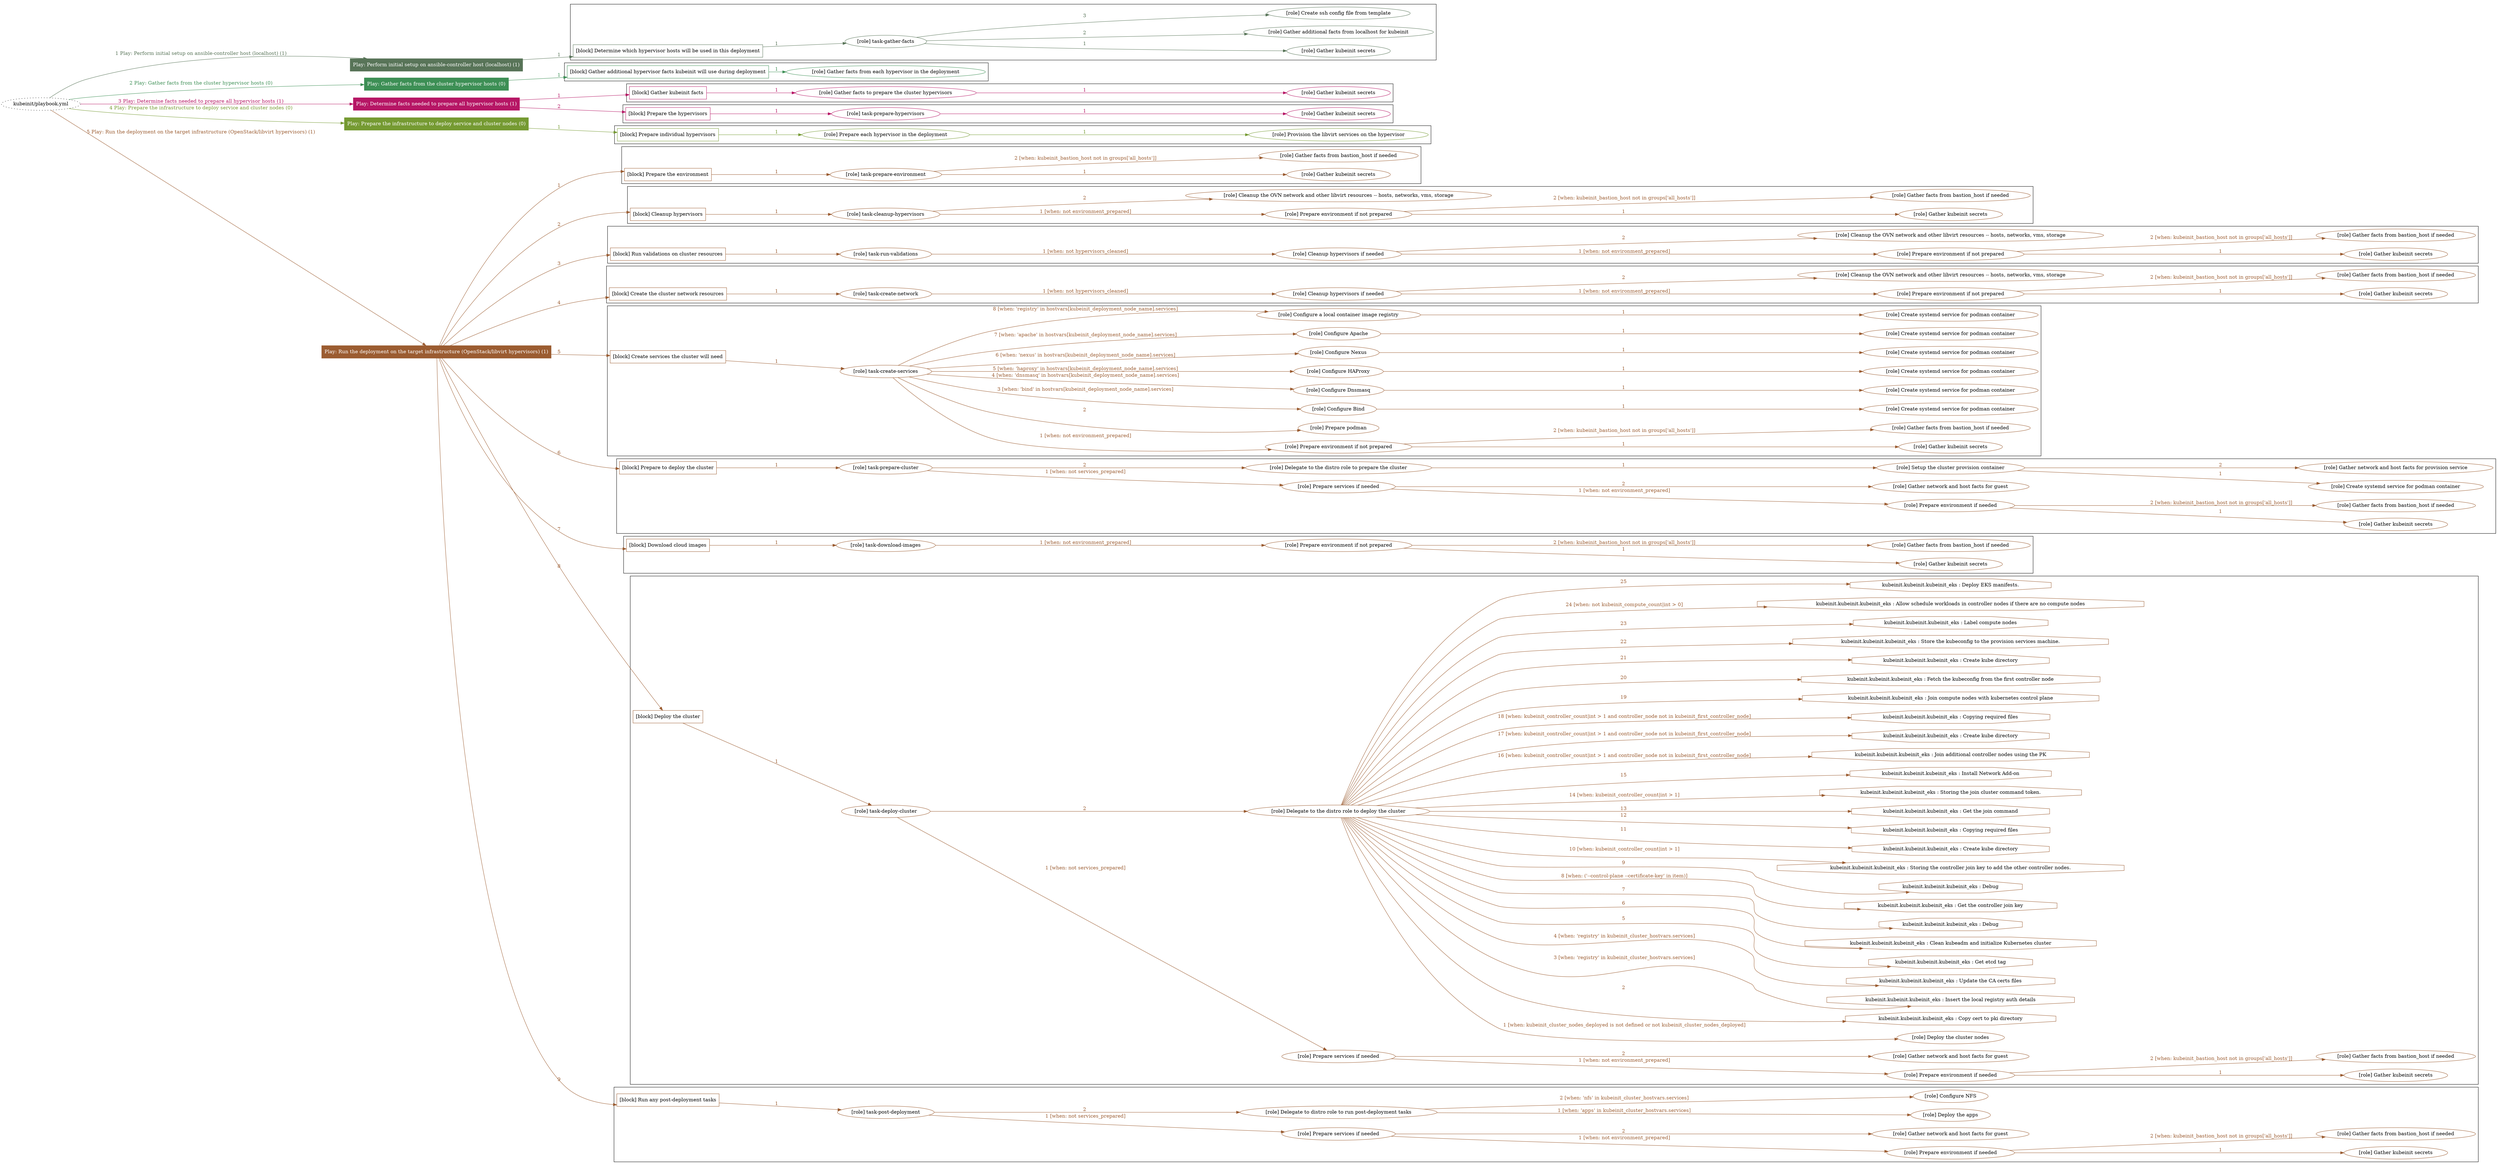 digraph {
	graph [concentrate=true ordering=in rankdir=LR ratio=fill]
	edge [esep=5 sep=10]
	"kubeinit/playbook.yml" [URL="/home/runner/work/kubeinit/kubeinit/kubeinit/playbook.yml" id=playbook_767f6e26 style=dotted]
	"kubeinit/playbook.yml" -> play_6c6e7e04 [label="1 Play: Perform initial setup on ansible-controller host (localhost) (1)" color="#587458" fontcolor="#587458" id=edge_play_6c6e7e04 labeltooltip="1 Play: Perform initial setup on ansible-controller host (localhost) (1)" tooltip="1 Play: Perform initial setup on ansible-controller host (localhost) (1)"]
	subgraph "Play: Perform initial setup on ansible-controller host (localhost) (1)" {
		play_6c6e7e04 [label="Play: Perform initial setup on ansible-controller host (localhost) (1)" URL="/home/runner/work/kubeinit/kubeinit/kubeinit/playbook.yml" color="#587458" fontcolor="#ffffff" id=play_6c6e7e04 shape=box style=filled tooltip=localhost]
		play_6c6e7e04 -> block_8efb9896 [label=1 color="#587458" fontcolor="#587458" id=edge_block_8efb9896 labeltooltip=1 tooltip=1]
		subgraph cluster_block_8efb9896 {
			block_8efb9896 [label="[block] Determine which hypervisor hosts will be used in this deployment" URL="/home/runner/work/kubeinit/kubeinit/kubeinit/playbook.yml" color="#587458" id=block_8efb9896 labeltooltip="Determine which hypervisor hosts will be used in this deployment" shape=box tooltip="Determine which hypervisor hosts will be used in this deployment"]
			block_8efb9896 -> role_527536f0 [label="1 " color="#587458" fontcolor="#587458" id=edge_role_527536f0 labeltooltip="1 " tooltip="1 "]
			subgraph "task-gather-facts" {
				role_527536f0 [label="[role] task-gather-facts" URL="/home/runner/work/kubeinit/kubeinit/kubeinit/playbook.yml" color="#587458" id=role_527536f0 tooltip="task-gather-facts"]
				role_527536f0 -> role_aa91783e [label="1 " color="#587458" fontcolor="#587458" id=edge_role_aa91783e labeltooltip="1 " tooltip="1 "]
				subgraph "Gather kubeinit secrets" {
					role_aa91783e [label="[role] Gather kubeinit secrets" URL="/home/runner/.ansible/collections/ansible_collections/kubeinit/kubeinit/roles/kubeinit_prepare/tasks/build_hypervisors_group.yml" color="#587458" id=role_aa91783e tooltip="Gather kubeinit secrets"]
				}
				role_527536f0 -> role_3b4f1bc8 [label="2 " color="#587458" fontcolor="#587458" id=edge_role_3b4f1bc8 labeltooltip="2 " tooltip="2 "]
				subgraph "Gather additional facts from localhost for kubeinit" {
					role_3b4f1bc8 [label="[role] Gather additional facts from localhost for kubeinit" URL="/home/runner/.ansible/collections/ansible_collections/kubeinit/kubeinit/roles/kubeinit_prepare/tasks/build_hypervisors_group.yml" color="#587458" id=role_3b4f1bc8 tooltip="Gather additional facts from localhost for kubeinit"]
				}
				role_527536f0 -> role_b989fca4 [label="3 " color="#587458" fontcolor="#587458" id=edge_role_b989fca4 labeltooltip="3 " tooltip="3 "]
				subgraph "Create ssh config file from template" {
					role_b989fca4 [label="[role] Create ssh config file from template" URL="/home/runner/.ansible/collections/ansible_collections/kubeinit/kubeinit/roles/kubeinit_prepare/tasks/build_hypervisors_group.yml" color="#587458" id=role_b989fca4 tooltip="Create ssh config file from template"]
				}
			}
		}
	}
	"kubeinit/playbook.yml" -> play_8017170c [label="2 Play: Gather facts from the cluster hypervisor hosts (0)" color="#3d8f55" fontcolor="#3d8f55" id=edge_play_8017170c labeltooltip="2 Play: Gather facts from the cluster hypervisor hosts (0)" tooltip="2 Play: Gather facts from the cluster hypervisor hosts (0)"]
	subgraph "Play: Gather facts from the cluster hypervisor hosts (0)" {
		play_8017170c [label="Play: Gather facts from the cluster hypervisor hosts (0)" URL="/home/runner/work/kubeinit/kubeinit/kubeinit/playbook.yml" color="#3d8f55" fontcolor="#ffffff" id=play_8017170c shape=box style=filled tooltip="Play: Gather facts from the cluster hypervisor hosts (0)"]
		play_8017170c -> block_76e1ee8b [label=1 color="#3d8f55" fontcolor="#3d8f55" id=edge_block_76e1ee8b labeltooltip=1 tooltip=1]
		subgraph cluster_block_76e1ee8b {
			block_76e1ee8b [label="[block] Gather additional hypervisor facts kubeinit will use during deployment" URL="/home/runner/work/kubeinit/kubeinit/kubeinit/playbook.yml" color="#3d8f55" id=block_76e1ee8b labeltooltip="Gather additional hypervisor facts kubeinit will use during deployment" shape=box tooltip="Gather additional hypervisor facts kubeinit will use during deployment"]
			block_76e1ee8b -> role_d255447c [label="1 " color="#3d8f55" fontcolor="#3d8f55" id=edge_role_d255447c labeltooltip="1 " tooltip="1 "]
			subgraph "Gather facts from each hypervisor in the deployment" {
				role_d255447c [label="[role] Gather facts from each hypervisor in the deployment" URL="/home/runner/work/kubeinit/kubeinit/kubeinit/playbook.yml" color="#3d8f55" id=role_d255447c tooltip="Gather facts from each hypervisor in the deployment"]
			}
		}
	}
	"kubeinit/playbook.yml" -> play_59880bc8 [label="3 Play: Determine facts needed to prepare all hypervisor hosts (1)" color="#b61665" fontcolor="#b61665" id=edge_play_59880bc8 labeltooltip="3 Play: Determine facts needed to prepare all hypervisor hosts (1)" tooltip="3 Play: Determine facts needed to prepare all hypervisor hosts (1)"]
	subgraph "Play: Determine facts needed to prepare all hypervisor hosts (1)" {
		play_59880bc8 [label="Play: Determine facts needed to prepare all hypervisor hosts (1)" URL="/home/runner/work/kubeinit/kubeinit/kubeinit/playbook.yml" color="#b61665" fontcolor="#ffffff" id=play_59880bc8 shape=box style=filled tooltip=localhost]
		play_59880bc8 -> block_66644b4d [label=1 color="#b61665" fontcolor="#b61665" id=edge_block_66644b4d labeltooltip=1 tooltip=1]
		subgraph cluster_block_66644b4d {
			block_66644b4d [label="[block] Gather kubeinit facts" URL="/home/runner/work/kubeinit/kubeinit/kubeinit/playbook.yml" color="#b61665" id=block_66644b4d labeltooltip="Gather kubeinit facts" shape=box tooltip="Gather kubeinit facts"]
			block_66644b4d -> role_81f4b672 [label="1 " color="#b61665" fontcolor="#b61665" id=edge_role_81f4b672 labeltooltip="1 " tooltip="1 "]
			subgraph "Gather facts to prepare the cluster hypervisors" {
				role_81f4b672 [label="[role] Gather facts to prepare the cluster hypervisors" URL="/home/runner/work/kubeinit/kubeinit/kubeinit/playbook.yml" color="#b61665" id=role_81f4b672 tooltip="Gather facts to prepare the cluster hypervisors"]
				role_81f4b672 -> role_86e568a9 [label="1 " color="#b61665" fontcolor="#b61665" id=edge_role_86e568a9 labeltooltip="1 " tooltip="1 "]
				subgraph "Gather kubeinit secrets" {
					role_86e568a9 [label="[role] Gather kubeinit secrets" URL="/home/runner/.ansible/collections/ansible_collections/kubeinit/kubeinit/roles/kubeinit_prepare/tasks/gather_kubeinit_facts.yml" color="#b61665" id=role_86e568a9 tooltip="Gather kubeinit secrets"]
				}
			}
		}
		play_59880bc8 -> block_97b49e07 [label=2 color="#b61665" fontcolor="#b61665" id=edge_block_97b49e07 labeltooltip=2 tooltip=2]
		subgraph cluster_block_97b49e07 {
			block_97b49e07 [label="[block] Prepare the hypervisors" URL="/home/runner/work/kubeinit/kubeinit/kubeinit/playbook.yml" color="#b61665" id=block_97b49e07 labeltooltip="Prepare the hypervisors" shape=box tooltip="Prepare the hypervisors"]
			block_97b49e07 -> role_c8c78fc4 [label="1 " color="#b61665" fontcolor="#b61665" id=edge_role_c8c78fc4 labeltooltip="1 " tooltip="1 "]
			subgraph "task-prepare-hypervisors" {
				role_c8c78fc4 [label="[role] task-prepare-hypervisors" URL="/home/runner/work/kubeinit/kubeinit/kubeinit/playbook.yml" color="#b61665" id=role_c8c78fc4 tooltip="task-prepare-hypervisors"]
				role_c8c78fc4 -> role_a45ef73b [label="1 " color="#b61665" fontcolor="#b61665" id=edge_role_a45ef73b labeltooltip="1 " tooltip="1 "]
				subgraph "Gather kubeinit secrets" {
					role_a45ef73b [label="[role] Gather kubeinit secrets" URL="/home/runner/.ansible/collections/ansible_collections/kubeinit/kubeinit/roles/kubeinit_prepare/tasks/gather_kubeinit_facts.yml" color="#b61665" id=role_a45ef73b tooltip="Gather kubeinit secrets"]
				}
			}
		}
	}
	"kubeinit/playbook.yml" -> play_5a13d444 [label="4 Play: Prepare the infrastructure to deploy service and cluster nodes (0)" color="#759a32" fontcolor="#759a32" id=edge_play_5a13d444 labeltooltip="4 Play: Prepare the infrastructure to deploy service and cluster nodes (0)" tooltip="4 Play: Prepare the infrastructure to deploy service and cluster nodes (0)"]
	subgraph "Play: Prepare the infrastructure to deploy service and cluster nodes (0)" {
		play_5a13d444 [label="Play: Prepare the infrastructure to deploy service and cluster nodes (0)" URL="/home/runner/work/kubeinit/kubeinit/kubeinit/playbook.yml" color="#759a32" fontcolor="#ffffff" id=play_5a13d444 shape=box style=filled tooltip="Play: Prepare the infrastructure to deploy service and cluster nodes (0)"]
		play_5a13d444 -> block_8f6b2bc4 [label=1 color="#759a32" fontcolor="#759a32" id=edge_block_8f6b2bc4 labeltooltip=1 tooltip=1]
		subgraph cluster_block_8f6b2bc4 {
			block_8f6b2bc4 [label="[block] Prepare individual hypervisors" URL="/home/runner/work/kubeinit/kubeinit/kubeinit/playbook.yml" color="#759a32" id=block_8f6b2bc4 labeltooltip="Prepare individual hypervisors" shape=box tooltip="Prepare individual hypervisors"]
			block_8f6b2bc4 -> role_8f017403 [label="1 " color="#759a32" fontcolor="#759a32" id=edge_role_8f017403 labeltooltip="1 " tooltip="1 "]
			subgraph "Prepare each hypervisor in the deployment" {
				role_8f017403 [label="[role] Prepare each hypervisor in the deployment" URL="/home/runner/work/kubeinit/kubeinit/kubeinit/playbook.yml" color="#759a32" id=role_8f017403 tooltip="Prepare each hypervisor in the deployment"]
				role_8f017403 -> role_cba709fe [label="1 " color="#759a32" fontcolor="#759a32" id=edge_role_cba709fe labeltooltip="1 " tooltip="1 "]
				subgraph "Provision the libvirt services on the hypervisor" {
					role_cba709fe [label="[role] Provision the libvirt services on the hypervisor" URL="/home/runner/.ansible/collections/ansible_collections/kubeinit/kubeinit/roles/kubeinit_prepare/tasks/prepare_hypervisor.yml" color="#759a32" id=role_cba709fe tooltip="Provision the libvirt services on the hypervisor"]
				}
			}
		}
	}
	"kubeinit/playbook.yml" -> play_5eed4b9c [label="5 Play: Run the deployment on the target infrastructure (OpenStack/libvirt hypervisors) (1)" color="#9b5c31" fontcolor="#9b5c31" id=edge_play_5eed4b9c labeltooltip="5 Play: Run the deployment on the target infrastructure (OpenStack/libvirt hypervisors) (1)" tooltip="5 Play: Run the deployment on the target infrastructure (OpenStack/libvirt hypervisors) (1)"]
	subgraph "Play: Run the deployment on the target infrastructure (OpenStack/libvirt hypervisors) (1)" {
		play_5eed4b9c [label="Play: Run the deployment on the target infrastructure (OpenStack/libvirt hypervisors) (1)" URL="/home/runner/work/kubeinit/kubeinit/kubeinit/playbook.yml" color="#9b5c31" fontcolor="#ffffff" id=play_5eed4b9c shape=box style=filled tooltip=localhost]
		play_5eed4b9c -> block_8bcf7aad [label=1 color="#9b5c31" fontcolor="#9b5c31" id=edge_block_8bcf7aad labeltooltip=1 tooltip=1]
		subgraph cluster_block_8bcf7aad {
			block_8bcf7aad [label="[block] Prepare the environment" URL="/home/runner/work/kubeinit/kubeinit/kubeinit/playbook.yml" color="#9b5c31" id=block_8bcf7aad labeltooltip="Prepare the environment" shape=box tooltip="Prepare the environment"]
			block_8bcf7aad -> role_ec8b3335 [label="1 " color="#9b5c31" fontcolor="#9b5c31" id=edge_role_ec8b3335 labeltooltip="1 " tooltip="1 "]
			subgraph "task-prepare-environment" {
				role_ec8b3335 [label="[role] task-prepare-environment" URL="/home/runner/work/kubeinit/kubeinit/kubeinit/playbook.yml" color="#9b5c31" id=role_ec8b3335 tooltip="task-prepare-environment"]
				role_ec8b3335 -> role_e7667ec1 [label="1 " color="#9b5c31" fontcolor="#9b5c31" id=edge_role_e7667ec1 labeltooltip="1 " tooltip="1 "]
				subgraph "Gather kubeinit secrets" {
					role_e7667ec1 [label="[role] Gather kubeinit secrets" URL="/home/runner/.ansible/collections/ansible_collections/kubeinit/kubeinit/roles/kubeinit_prepare/tasks/gather_kubeinit_facts.yml" color="#9b5c31" id=role_e7667ec1 tooltip="Gather kubeinit secrets"]
				}
				role_ec8b3335 -> role_04783ece [label="2 [when: kubeinit_bastion_host not in groups['all_hosts']]" color="#9b5c31" fontcolor="#9b5c31" id=edge_role_04783ece labeltooltip="2 [when: kubeinit_bastion_host not in groups['all_hosts']]" tooltip="2 [when: kubeinit_bastion_host not in groups['all_hosts']]"]
				subgraph "Gather facts from bastion_host if needed" {
					role_04783ece [label="[role] Gather facts from bastion_host if needed" URL="/home/runner/.ansible/collections/ansible_collections/kubeinit/kubeinit/roles/kubeinit_prepare/tasks/main.yml" color="#9b5c31" id=role_04783ece tooltip="Gather facts from bastion_host if needed"]
				}
			}
		}
		play_5eed4b9c -> block_56a25406 [label=2 color="#9b5c31" fontcolor="#9b5c31" id=edge_block_56a25406 labeltooltip=2 tooltip=2]
		subgraph cluster_block_56a25406 {
			block_56a25406 [label="[block] Cleanup hypervisors" URL="/home/runner/work/kubeinit/kubeinit/kubeinit/playbook.yml" color="#9b5c31" id=block_56a25406 labeltooltip="Cleanup hypervisors" shape=box tooltip="Cleanup hypervisors"]
			block_56a25406 -> role_ce9f2f52 [label="1 " color="#9b5c31" fontcolor="#9b5c31" id=edge_role_ce9f2f52 labeltooltip="1 " tooltip="1 "]
			subgraph "task-cleanup-hypervisors" {
				role_ce9f2f52 [label="[role] task-cleanup-hypervisors" URL="/home/runner/work/kubeinit/kubeinit/kubeinit/playbook.yml" color="#9b5c31" id=role_ce9f2f52 tooltip="task-cleanup-hypervisors"]
				role_ce9f2f52 -> role_25dbbb98 [label="1 [when: not environment_prepared]" color="#9b5c31" fontcolor="#9b5c31" id=edge_role_25dbbb98 labeltooltip="1 [when: not environment_prepared]" tooltip="1 [when: not environment_prepared]"]
				subgraph "Prepare environment if not prepared" {
					role_25dbbb98 [label="[role] Prepare environment if not prepared" URL="/home/runner/.ansible/collections/ansible_collections/kubeinit/kubeinit/roles/kubeinit_libvirt/tasks/cleanup_hypervisors.yml" color="#9b5c31" id=role_25dbbb98 tooltip="Prepare environment if not prepared"]
					role_25dbbb98 -> role_64d28a4e [label="1 " color="#9b5c31" fontcolor="#9b5c31" id=edge_role_64d28a4e labeltooltip="1 " tooltip="1 "]
					subgraph "Gather kubeinit secrets" {
						role_64d28a4e [label="[role] Gather kubeinit secrets" URL="/home/runner/.ansible/collections/ansible_collections/kubeinit/kubeinit/roles/kubeinit_prepare/tasks/gather_kubeinit_facts.yml" color="#9b5c31" id=role_64d28a4e tooltip="Gather kubeinit secrets"]
					}
					role_25dbbb98 -> role_2d9461fc [label="2 [when: kubeinit_bastion_host not in groups['all_hosts']]" color="#9b5c31" fontcolor="#9b5c31" id=edge_role_2d9461fc labeltooltip="2 [when: kubeinit_bastion_host not in groups['all_hosts']]" tooltip="2 [when: kubeinit_bastion_host not in groups['all_hosts']]"]
					subgraph "Gather facts from bastion_host if needed" {
						role_2d9461fc [label="[role] Gather facts from bastion_host if needed" URL="/home/runner/.ansible/collections/ansible_collections/kubeinit/kubeinit/roles/kubeinit_prepare/tasks/main.yml" color="#9b5c31" id=role_2d9461fc tooltip="Gather facts from bastion_host if needed"]
					}
				}
				role_ce9f2f52 -> role_f2f08213 [label="2 " color="#9b5c31" fontcolor="#9b5c31" id=edge_role_f2f08213 labeltooltip="2 " tooltip="2 "]
				subgraph "Cleanup the OVN network and other libvirt resources -- hosts, networks, vms, storage" {
					role_f2f08213 [label="[role] Cleanup the OVN network and other libvirt resources -- hosts, networks, vms, storage" URL="/home/runner/.ansible/collections/ansible_collections/kubeinit/kubeinit/roles/kubeinit_libvirt/tasks/cleanup_hypervisors.yml" color="#9b5c31" id=role_f2f08213 tooltip="Cleanup the OVN network and other libvirt resources -- hosts, networks, vms, storage"]
				}
			}
		}
		play_5eed4b9c -> block_24cef25d [label=3 color="#9b5c31" fontcolor="#9b5c31" id=edge_block_24cef25d labeltooltip=3 tooltip=3]
		subgraph cluster_block_24cef25d {
			block_24cef25d [label="[block] Run validations on cluster resources" URL="/home/runner/work/kubeinit/kubeinit/kubeinit/playbook.yml" color="#9b5c31" id=block_24cef25d labeltooltip="Run validations on cluster resources" shape=box tooltip="Run validations on cluster resources"]
			block_24cef25d -> role_7d896e30 [label="1 " color="#9b5c31" fontcolor="#9b5c31" id=edge_role_7d896e30 labeltooltip="1 " tooltip="1 "]
			subgraph "task-run-validations" {
				role_7d896e30 [label="[role] task-run-validations" URL="/home/runner/work/kubeinit/kubeinit/kubeinit/playbook.yml" color="#9b5c31" id=role_7d896e30 tooltip="task-run-validations"]
				role_7d896e30 -> role_5e29c5a2 [label="1 [when: not hypervisors_cleaned]" color="#9b5c31" fontcolor="#9b5c31" id=edge_role_5e29c5a2 labeltooltip="1 [when: not hypervisors_cleaned]" tooltip="1 [when: not hypervisors_cleaned]"]
				subgraph "Cleanup hypervisors if needed" {
					role_5e29c5a2 [label="[role] Cleanup hypervisors if needed" URL="/home/runner/.ansible/collections/ansible_collections/kubeinit/kubeinit/roles/kubeinit_validations/tasks/main.yml" color="#9b5c31" id=role_5e29c5a2 tooltip="Cleanup hypervisors if needed"]
					role_5e29c5a2 -> role_e467d495 [label="1 [when: not environment_prepared]" color="#9b5c31" fontcolor="#9b5c31" id=edge_role_e467d495 labeltooltip="1 [when: not environment_prepared]" tooltip="1 [when: not environment_prepared]"]
					subgraph "Prepare environment if not prepared" {
						role_e467d495 [label="[role] Prepare environment if not prepared" URL="/home/runner/.ansible/collections/ansible_collections/kubeinit/kubeinit/roles/kubeinit_libvirt/tasks/cleanup_hypervisors.yml" color="#9b5c31" id=role_e467d495 tooltip="Prepare environment if not prepared"]
						role_e467d495 -> role_fbdcbc29 [label="1 " color="#9b5c31" fontcolor="#9b5c31" id=edge_role_fbdcbc29 labeltooltip="1 " tooltip="1 "]
						subgraph "Gather kubeinit secrets" {
							role_fbdcbc29 [label="[role] Gather kubeinit secrets" URL="/home/runner/.ansible/collections/ansible_collections/kubeinit/kubeinit/roles/kubeinit_prepare/tasks/gather_kubeinit_facts.yml" color="#9b5c31" id=role_fbdcbc29 tooltip="Gather kubeinit secrets"]
						}
						role_e467d495 -> role_1b05e33b [label="2 [when: kubeinit_bastion_host not in groups['all_hosts']]" color="#9b5c31" fontcolor="#9b5c31" id=edge_role_1b05e33b labeltooltip="2 [when: kubeinit_bastion_host not in groups['all_hosts']]" tooltip="2 [when: kubeinit_bastion_host not in groups['all_hosts']]"]
						subgraph "Gather facts from bastion_host if needed" {
							role_1b05e33b [label="[role] Gather facts from bastion_host if needed" URL="/home/runner/.ansible/collections/ansible_collections/kubeinit/kubeinit/roles/kubeinit_prepare/tasks/main.yml" color="#9b5c31" id=role_1b05e33b tooltip="Gather facts from bastion_host if needed"]
						}
					}
					role_5e29c5a2 -> role_831469b5 [label="2 " color="#9b5c31" fontcolor="#9b5c31" id=edge_role_831469b5 labeltooltip="2 " tooltip="2 "]
					subgraph "Cleanup the OVN network and other libvirt resources -- hosts, networks, vms, storage" {
						role_831469b5 [label="[role] Cleanup the OVN network and other libvirt resources -- hosts, networks, vms, storage" URL="/home/runner/.ansible/collections/ansible_collections/kubeinit/kubeinit/roles/kubeinit_libvirt/tasks/cleanup_hypervisors.yml" color="#9b5c31" id=role_831469b5 tooltip="Cleanup the OVN network and other libvirt resources -- hosts, networks, vms, storage"]
					}
				}
			}
		}
		play_5eed4b9c -> block_ed4d9f01 [label=4 color="#9b5c31" fontcolor="#9b5c31" id=edge_block_ed4d9f01 labeltooltip=4 tooltip=4]
		subgraph cluster_block_ed4d9f01 {
			block_ed4d9f01 [label="[block] Create the cluster network resources" URL="/home/runner/work/kubeinit/kubeinit/kubeinit/playbook.yml" color="#9b5c31" id=block_ed4d9f01 labeltooltip="Create the cluster network resources" shape=box tooltip="Create the cluster network resources"]
			block_ed4d9f01 -> role_47a88346 [label="1 " color="#9b5c31" fontcolor="#9b5c31" id=edge_role_47a88346 labeltooltip="1 " tooltip="1 "]
			subgraph "task-create-network" {
				role_47a88346 [label="[role] task-create-network" URL="/home/runner/work/kubeinit/kubeinit/kubeinit/playbook.yml" color="#9b5c31" id=role_47a88346 tooltip="task-create-network"]
				role_47a88346 -> role_01b9cdc2 [label="1 [when: not hypervisors_cleaned]" color="#9b5c31" fontcolor="#9b5c31" id=edge_role_01b9cdc2 labeltooltip="1 [when: not hypervisors_cleaned]" tooltip="1 [when: not hypervisors_cleaned]"]
				subgraph "Cleanup hypervisors if needed" {
					role_01b9cdc2 [label="[role] Cleanup hypervisors if needed" URL="/home/runner/.ansible/collections/ansible_collections/kubeinit/kubeinit/roles/kubeinit_libvirt/tasks/create_network.yml" color="#9b5c31" id=role_01b9cdc2 tooltip="Cleanup hypervisors if needed"]
					role_01b9cdc2 -> role_19b68342 [label="1 [when: not environment_prepared]" color="#9b5c31" fontcolor="#9b5c31" id=edge_role_19b68342 labeltooltip="1 [when: not environment_prepared]" tooltip="1 [when: not environment_prepared]"]
					subgraph "Prepare environment if not prepared" {
						role_19b68342 [label="[role] Prepare environment if not prepared" URL="/home/runner/.ansible/collections/ansible_collections/kubeinit/kubeinit/roles/kubeinit_libvirt/tasks/cleanup_hypervisors.yml" color="#9b5c31" id=role_19b68342 tooltip="Prepare environment if not prepared"]
						role_19b68342 -> role_5552e764 [label="1 " color="#9b5c31" fontcolor="#9b5c31" id=edge_role_5552e764 labeltooltip="1 " tooltip="1 "]
						subgraph "Gather kubeinit secrets" {
							role_5552e764 [label="[role] Gather kubeinit secrets" URL="/home/runner/.ansible/collections/ansible_collections/kubeinit/kubeinit/roles/kubeinit_prepare/tasks/gather_kubeinit_facts.yml" color="#9b5c31" id=role_5552e764 tooltip="Gather kubeinit secrets"]
						}
						role_19b68342 -> role_5dea4bc1 [label="2 [when: kubeinit_bastion_host not in groups['all_hosts']]" color="#9b5c31" fontcolor="#9b5c31" id=edge_role_5dea4bc1 labeltooltip="2 [when: kubeinit_bastion_host not in groups['all_hosts']]" tooltip="2 [when: kubeinit_bastion_host not in groups['all_hosts']]"]
						subgraph "Gather facts from bastion_host if needed" {
							role_5dea4bc1 [label="[role] Gather facts from bastion_host if needed" URL="/home/runner/.ansible/collections/ansible_collections/kubeinit/kubeinit/roles/kubeinit_prepare/tasks/main.yml" color="#9b5c31" id=role_5dea4bc1 tooltip="Gather facts from bastion_host if needed"]
						}
					}
					role_01b9cdc2 -> role_57dbae31 [label="2 " color="#9b5c31" fontcolor="#9b5c31" id=edge_role_57dbae31 labeltooltip="2 " tooltip="2 "]
					subgraph "Cleanup the OVN network and other libvirt resources -- hosts, networks, vms, storage" {
						role_57dbae31 [label="[role] Cleanup the OVN network and other libvirt resources -- hosts, networks, vms, storage" URL="/home/runner/.ansible/collections/ansible_collections/kubeinit/kubeinit/roles/kubeinit_libvirt/tasks/cleanup_hypervisors.yml" color="#9b5c31" id=role_57dbae31 tooltip="Cleanup the OVN network and other libvirt resources -- hosts, networks, vms, storage"]
					}
				}
			}
		}
		play_5eed4b9c -> block_50dbc48e [label=5 color="#9b5c31" fontcolor="#9b5c31" id=edge_block_50dbc48e labeltooltip=5 tooltip=5]
		subgraph cluster_block_50dbc48e {
			block_50dbc48e [label="[block] Create services the cluster will need" URL="/home/runner/work/kubeinit/kubeinit/kubeinit/playbook.yml" color="#9b5c31" id=block_50dbc48e labeltooltip="Create services the cluster will need" shape=box tooltip="Create services the cluster will need"]
			block_50dbc48e -> role_39b0f3d7 [label="1 " color="#9b5c31" fontcolor="#9b5c31" id=edge_role_39b0f3d7 labeltooltip="1 " tooltip="1 "]
			subgraph "task-create-services" {
				role_39b0f3d7 [label="[role] task-create-services" URL="/home/runner/work/kubeinit/kubeinit/kubeinit/playbook.yml" color="#9b5c31" id=role_39b0f3d7 tooltip="task-create-services"]
				role_39b0f3d7 -> role_e91bbcab [label="1 [when: not environment_prepared]" color="#9b5c31" fontcolor="#9b5c31" id=edge_role_e91bbcab labeltooltip="1 [when: not environment_prepared]" tooltip="1 [when: not environment_prepared]"]
				subgraph "Prepare environment if not prepared" {
					role_e91bbcab [label="[role] Prepare environment if not prepared" URL="/home/runner/.ansible/collections/ansible_collections/kubeinit/kubeinit/roles/kubeinit_services/tasks/main.yml" color="#9b5c31" id=role_e91bbcab tooltip="Prepare environment if not prepared"]
					role_e91bbcab -> role_3ba4576d [label="1 " color="#9b5c31" fontcolor="#9b5c31" id=edge_role_3ba4576d labeltooltip="1 " tooltip="1 "]
					subgraph "Gather kubeinit secrets" {
						role_3ba4576d [label="[role] Gather kubeinit secrets" URL="/home/runner/.ansible/collections/ansible_collections/kubeinit/kubeinit/roles/kubeinit_prepare/tasks/gather_kubeinit_facts.yml" color="#9b5c31" id=role_3ba4576d tooltip="Gather kubeinit secrets"]
					}
					role_e91bbcab -> role_2f280f70 [label="2 [when: kubeinit_bastion_host not in groups['all_hosts']]" color="#9b5c31" fontcolor="#9b5c31" id=edge_role_2f280f70 labeltooltip="2 [when: kubeinit_bastion_host not in groups['all_hosts']]" tooltip="2 [when: kubeinit_bastion_host not in groups['all_hosts']]"]
					subgraph "Gather facts from bastion_host if needed" {
						role_2f280f70 [label="[role] Gather facts from bastion_host if needed" URL="/home/runner/.ansible/collections/ansible_collections/kubeinit/kubeinit/roles/kubeinit_prepare/tasks/main.yml" color="#9b5c31" id=role_2f280f70 tooltip="Gather facts from bastion_host if needed"]
					}
				}
				role_39b0f3d7 -> role_7e3195a4 [label="2 " color="#9b5c31" fontcolor="#9b5c31" id=edge_role_7e3195a4 labeltooltip="2 " tooltip="2 "]
				subgraph "Prepare podman" {
					role_7e3195a4 [label="[role] Prepare podman" URL="/home/runner/.ansible/collections/ansible_collections/kubeinit/kubeinit/roles/kubeinit_services/tasks/00_create_service_pod.yml" color="#9b5c31" id=role_7e3195a4 tooltip="Prepare podman"]
				}
				role_39b0f3d7 -> role_cb80dc0b [label="3 [when: 'bind' in hostvars[kubeinit_deployment_node_name].services]" color="#9b5c31" fontcolor="#9b5c31" id=edge_role_cb80dc0b labeltooltip="3 [when: 'bind' in hostvars[kubeinit_deployment_node_name].services]" tooltip="3 [when: 'bind' in hostvars[kubeinit_deployment_node_name].services]"]
				subgraph "Configure Bind" {
					role_cb80dc0b [label="[role] Configure Bind" URL="/home/runner/.ansible/collections/ansible_collections/kubeinit/kubeinit/roles/kubeinit_services/tasks/start_services_containers.yml" color="#9b5c31" id=role_cb80dc0b tooltip="Configure Bind"]
					role_cb80dc0b -> role_5f2ccec1 [label="1 " color="#9b5c31" fontcolor="#9b5c31" id=edge_role_5f2ccec1 labeltooltip="1 " tooltip="1 "]
					subgraph "Create systemd service for podman container" {
						role_5f2ccec1 [label="[role] Create systemd service for podman container" URL="/home/runner/.ansible/collections/ansible_collections/kubeinit/kubeinit/roles/kubeinit_bind/tasks/main.yml" color="#9b5c31" id=role_5f2ccec1 tooltip="Create systemd service for podman container"]
					}
				}
				role_39b0f3d7 -> role_faca10b4 [label="4 [when: 'dnsmasq' in hostvars[kubeinit_deployment_node_name].services]" color="#9b5c31" fontcolor="#9b5c31" id=edge_role_faca10b4 labeltooltip="4 [when: 'dnsmasq' in hostvars[kubeinit_deployment_node_name].services]" tooltip="4 [when: 'dnsmasq' in hostvars[kubeinit_deployment_node_name].services]"]
				subgraph "Configure Dnsmasq" {
					role_faca10b4 [label="[role] Configure Dnsmasq" URL="/home/runner/.ansible/collections/ansible_collections/kubeinit/kubeinit/roles/kubeinit_services/tasks/start_services_containers.yml" color="#9b5c31" id=role_faca10b4 tooltip="Configure Dnsmasq"]
					role_faca10b4 -> role_4070efa3 [label="1 " color="#9b5c31" fontcolor="#9b5c31" id=edge_role_4070efa3 labeltooltip="1 " tooltip="1 "]
					subgraph "Create systemd service for podman container" {
						role_4070efa3 [label="[role] Create systemd service for podman container" URL="/home/runner/.ansible/collections/ansible_collections/kubeinit/kubeinit/roles/kubeinit_dnsmasq/tasks/main.yml" color="#9b5c31" id=role_4070efa3 tooltip="Create systemd service for podman container"]
					}
				}
				role_39b0f3d7 -> role_8e00f90c [label="5 [when: 'haproxy' in hostvars[kubeinit_deployment_node_name].services]" color="#9b5c31" fontcolor="#9b5c31" id=edge_role_8e00f90c labeltooltip="5 [when: 'haproxy' in hostvars[kubeinit_deployment_node_name].services]" tooltip="5 [when: 'haproxy' in hostvars[kubeinit_deployment_node_name].services]"]
				subgraph "Configure HAProxy" {
					role_8e00f90c [label="[role] Configure HAProxy" URL="/home/runner/.ansible/collections/ansible_collections/kubeinit/kubeinit/roles/kubeinit_services/tasks/start_services_containers.yml" color="#9b5c31" id=role_8e00f90c tooltip="Configure HAProxy"]
					role_8e00f90c -> role_dd720ea2 [label="1 " color="#9b5c31" fontcolor="#9b5c31" id=edge_role_dd720ea2 labeltooltip="1 " tooltip="1 "]
					subgraph "Create systemd service for podman container" {
						role_dd720ea2 [label="[role] Create systemd service for podman container" URL="/home/runner/.ansible/collections/ansible_collections/kubeinit/kubeinit/roles/kubeinit_haproxy/tasks/main.yml" color="#9b5c31" id=role_dd720ea2 tooltip="Create systemd service for podman container"]
					}
				}
				role_39b0f3d7 -> role_c0256065 [label="6 [when: 'nexus' in hostvars[kubeinit_deployment_node_name].services]" color="#9b5c31" fontcolor="#9b5c31" id=edge_role_c0256065 labeltooltip="6 [when: 'nexus' in hostvars[kubeinit_deployment_node_name].services]" tooltip="6 [when: 'nexus' in hostvars[kubeinit_deployment_node_name].services]"]
				subgraph "Configure Nexus" {
					role_c0256065 [label="[role] Configure Nexus" URL="/home/runner/.ansible/collections/ansible_collections/kubeinit/kubeinit/roles/kubeinit_services/tasks/start_services_containers.yml" color="#9b5c31" id=role_c0256065 tooltip="Configure Nexus"]
					role_c0256065 -> role_ddc7f349 [label="1 " color="#9b5c31" fontcolor="#9b5c31" id=edge_role_ddc7f349 labeltooltip="1 " tooltip="1 "]
					subgraph "Create systemd service for podman container" {
						role_ddc7f349 [label="[role] Create systemd service for podman container" URL="/home/runner/.ansible/collections/ansible_collections/kubeinit/kubeinit/roles/kubeinit_nexus/tasks/main.yml" color="#9b5c31" id=role_ddc7f349 tooltip="Create systemd service for podman container"]
					}
				}
				role_39b0f3d7 -> role_c58cf5af [label="7 [when: 'apache' in hostvars[kubeinit_deployment_node_name].services]" color="#9b5c31" fontcolor="#9b5c31" id=edge_role_c58cf5af labeltooltip="7 [when: 'apache' in hostvars[kubeinit_deployment_node_name].services]" tooltip="7 [when: 'apache' in hostvars[kubeinit_deployment_node_name].services]"]
				subgraph "Configure Apache" {
					role_c58cf5af [label="[role] Configure Apache" URL="/home/runner/.ansible/collections/ansible_collections/kubeinit/kubeinit/roles/kubeinit_services/tasks/start_services_containers.yml" color="#9b5c31" id=role_c58cf5af tooltip="Configure Apache"]
					role_c58cf5af -> role_8590e8ea [label="1 " color="#9b5c31" fontcolor="#9b5c31" id=edge_role_8590e8ea labeltooltip="1 " tooltip="1 "]
					subgraph "Create systemd service for podman container" {
						role_8590e8ea [label="[role] Create systemd service for podman container" URL="/home/runner/.ansible/collections/ansible_collections/kubeinit/kubeinit/roles/kubeinit_apache/tasks/main.yml" color="#9b5c31" id=role_8590e8ea tooltip="Create systemd service for podman container"]
					}
				}
				role_39b0f3d7 -> role_bfd9b84c [label="8 [when: 'registry' in hostvars[kubeinit_deployment_node_name].services]" color="#9b5c31" fontcolor="#9b5c31" id=edge_role_bfd9b84c labeltooltip="8 [when: 'registry' in hostvars[kubeinit_deployment_node_name].services]" tooltip="8 [when: 'registry' in hostvars[kubeinit_deployment_node_name].services]"]
				subgraph "Configure a local container image registry" {
					role_bfd9b84c [label="[role] Configure a local container image registry" URL="/home/runner/.ansible/collections/ansible_collections/kubeinit/kubeinit/roles/kubeinit_services/tasks/start_services_containers.yml" color="#9b5c31" id=role_bfd9b84c tooltip="Configure a local container image registry"]
					role_bfd9b84c -> role_b48e163a [label="1 " color="#9b5c31" fontcolor="#9b5c31" id=edge_role_b48e163a labeltooltip="1 " tooltip="1 "]
					subgraph "Create systemd service for podman container" {
						role_b48e163a [label="[role] Create systemd service for podman container" URL="/home/runner/.ansible/collections/ansible_collections/kubeinit/kubeinit/roles/kubeinit_registry/tasks/main.yml" color="#9b5c31" id=role_b48e163a tooltip="Create systemd service for podman container"]
					}
				}
			}
		}
		play_5eed4b9c -> block_e3c3c38e [label=6 color="#9b5c31" fontcolor="#9b5c31" id=edge_block_e3c3c38e labeltooltip=6 tooltip=6]
		subgraph cluster_block_e3c3c38e {
			block_e3c3c38e [label="[block] Prepare to deploy the cluster" URL="/home/runner/work/kubeinit/kubeinit/kubeinit/playbook.yml" color="#9b5c31" id=block_e3c3c38e labeltooltip="Prepare to deploy the cluster" shape=box tooltip="Prepare to deploy the cluster"]
			block_e3c3c38e -> role_8155bfe1 [label="1 " color="#9b5c31" fontcolor="#9b5c31" id=edge_role_8155bfe1 labeltooltip="1 " tooltip="1 "]
			subgraph "task-prepare-cluster" {
				role_8155bfe1 [label="[role] task-prepare-cluster" URL="/home/runner/work/kubeinit/kubeinit/kubeinit/playbook.yml" color="#9b5c31" id=role_8155bfe1 tooltip="task-prepare-cluster"]
				role_8155bfe1 -> role_3d1fe98d [label="1 [when: not services_prepared]" color="#9b5c31" fontcolor="#9b5c31" id=edge_role_3d1fe98d labeltooltip="1 [when: not services_prepared]" tooltip="1 [when: not services_prepared]"]
				subgraph "Prepare services if needed" {
					role_3d1fe98d [label="[role] Prepare services if needed" URL="/home/runner/.ansible/collections/ansible_collections/kubeinit/kubeinit/roles/kubeinit_prepare/tasks/prepare_cluster.yml" color="#9b5c31" id=role_3d1fe98d tooltip="Prepare services if needed"]
					role_3d1fe98d -> role_3cbd909a [label="1 [when: not environment_prepared]" color="#9b5c31" fontcolor="#9b5c31" id=edge_role_3cbd909a labeltooltip="1 [when: not environment_prepared]" tooltip="1 [when: not environment_prepared]"]
					subgraph "Prepare environment if needed" {
						role_3cbd909a [label="[role] Prepare environment if needed" URL="/home/runner/.ansible/collections/ansible_collections/kubeinit/kubeinit/roles/kubeinit_services/tasks/prepare_services.yml" color="#9b5c31" id=role_3cbd909a tooltip="Prepare environment if needed"]
						role_3cbd909a -> role_898419a8 [label="1 " color="#9b5c31" fontcolor="#9b5c31" id=edge_role_898419a8 labeltooltip="1 " tooltip="1 "]
						subgraph "Gather kubeinit secrets" {
							role_898419a8 [label="[role] Gather kubeinit secrets" URL="/home/runner/.ansible/collections/ansible_collections/kubeinit/kubeinit/roles/kubeinit_prepare/tasks/gather_kubeinit_facts.yml" color="#9b5c31" id=role_898419a8 tooltip="Gather kubeinit secrets"]
						}
						role_3cbd909a -> role_f1ff6ed7 [label="2 [when: kubeinit_bastion_host not in groups['all_hosts']]" color="#9b5c31" fontcolor="#9b5c31" id=edge_role_f1ff6ed7 labeltooltip="2 [when: kubeinit_bastion_host not in groups['all_hosts']]" tooltip="2 [when: kubeinit_bastion_host not in groups['all_hosts']]"]
						subgraph "Gather facts from bastion_host if needed" {
							role_f1ff6ed7 [label="[role] Gather facts from bastion_host if needed" URL="/home/runner/.ansible/collections/ansible_collections/kubeinit/kubeinit/roles/kubeinit_prepare/tasks/main.yml" color="#9b5c31" id=role_f1ff6ed7 tooltip="Gather facts from bastion_host if needed"]
						}
					}
					role_3d1fe98d -> role_c90dc020 [label="2 " color="#9b5c31" fontcolor="#9b5c31" id=edge_role_c90dc020 labeltooltip="2 " tooltip="2 "]
					subgraph "Gather network and host facts for guest" {
						role_c90dc020 [label="[role] Gather network and host facts for guest" URL="/home/runner/.ansible/collections/ansible_collections/kubeinit/kubeinit/roles/kubeinit_services/tasks/prepare_services.yml" color="#9b5c31" id=role_c90dc020 tooltip="Gather network and host facts for guest"]
					}
				}
				role_8155bfe1 -> role_400d4dbe [label="2 " color="#9b5c31" fontcolor="#9b5c31" id=edge_role_400d4dbe labeltooltip="2 " tooltip="2 "]
				subgraph "Delegate to the distro role to prepare the cluster" {
					role_400d4dbe [label="[role] Delegate to the distro role to prepare the cluster" URL="/home/runner/.ansible/collections/ansible_collections/kubeinit/kubeinit/roles/kubeinit_prepare/tasks/prepare_cluster.yml" color="#9b5c31" id=role_400d4dbe tooltip="Delegate to the distro role to prepare the cluster"]
					role_400d4dbe -> role_3fca7766 [label="1 " color="#9b5c31" fontcolor="#9b5c31" id=edge_role_3fca7766 labeltooltip="1 " tooltip="1 "]
					subgraph "Setup the cluster provision container" {
						role_3fca7766 [label="[role] Setup the cluster provision container" URL="/home/runner/.ansible/collections/ansible_collections/kubeinit/kubeinit/roles/kubeinit_eks/tasks/prepare_cluster.yml" color="#9b5c31" id=role_3fca7766 tooltip="Setup the cluster provision container"]
						role_3fca7766 -> role_d7647994 [label="1 " color="#9b5c31" fontcolor="#9b5c31" id=edge_role_d7647994 labeltooltip="1 " tooltip="1 "]
						subgraph "Create systemd service for podman container" {
							role_d7647994 [label="[role] Create systemd service for podman container" URL="/home/runner/.ansible/collections/ansible_collections/kubeinit/kubeinit/roles/kubeinit_services/tasks/create_provision_container.yml" color="#9b5c31" id=role_d7647994 tooltip="Create systemd service for podman container"]
						}
						role_3fca7766 -> role_fc7b6750 [label="2 " color="#9b5c31" fontcolor="#9b5c31" id=edge_role_fc7b6750 labeltooltip="2 " tooltip="2 "]
						subgraph "Gather network and host facts for provision service" {
							role_fc7b6750 [label="[role] Gather network and host facts for provision service" URL="/home/runner/.ansible/collections/ansible_collections/kubeinit/kubeinit/roles/kubeinit_services/tasks/create_provision_container.yml" color="#9b5c31" id=role_fc7b6750 tooltip="Gather network and host facts for provision service"]
						}
					}
				}
			}
		}
		play_5eed4b9c -> block_122134ad [label=7 color="#9b5c31" fontcolor="#9b5c31" id=edge_block_122134ad labeltooltip=7 tooltip=7]
		subgraph cluster_block_122134ad {
			block_122134ad [label="[block] Download cloud images" URL="/home/runner/work/kubeinit/kubeinit/kubeinit/playbook.yml" color="#9b5c31" id=block_122134ad labeltooltip="Download cloud images" shape=box tooltip="Download cloud images"]
			block_122134ad -> role_784677ba [label="1 " color="#9b5c31" fontcolor="#9b5c31" id=edge_role_784677ba labeltooltip="1 " tooltip="1 "]
			subgraph "task-download-images" {
				role_784677ba [label="[role] task-download-images" URL="/home/runner/work/kubeinit/kubeinit/kubeinit/playbook.yml" color="#9b5c31" id=role_784677ba tooltip="task-download-images"]
				role_784677ba -> role_1e63843a [label="1 [when: not environment_prepared]" color="#9b5c31" fontcolor="#9b5c31" id=edge_role_1e63843a labeltooltip="1 [when: not environment_prepared]" tooltip="1 [when: not environment_prepared]"]
				subgraph "Prepare environment if not prepared" {
					role_1e63843a [label="[role] Prepare environment if not prepared" URL="/home/runner/.ansible/collections/ansible_collections/kubeinit/kubeinit/roles/kubeinit_libvirt/tasks/download_cloud_images.yml" color="#9b5c31" id=role_1e63843a tooltip="Prepare environment if not prepared"]
					role_1e63843a -> role_0c5fe33b [label="1 " color="#9b5c31" fontcolor="#9b5c31" id=edge_role_0c5fe33b labeltooltip="1 " tooltip="1 "]
					subgraph "Gather kubeinit secrets" {
						role_0c5fe33b [label="[role] Gather kubeinit secrets" URL="/home/runner/.ansible/collections/ansible_collections/kubeinit/kubeinit/roles/kubeinit_prepare/tasks/gather_kubeinit_facts.yml" color="#9b5c31" id=role_0c5fe33b tooltip="Gather kubeinit secrets"]
					}
					role_1e63843a -> role_4b519d92 [label="2 [when: kubeinit_bastion_host not in groups['all_hosts']]" color="#9b5c31" fontcolor="#9b5c31" id=edge_role_4b519d92 labeltooltip="2 [when: kubeinit_bastion_host not in groups['all_hosts']]" tooltip="2 [when: kubeinit_bastion_host not in groups['all_hosts']]"]
					subgraph "Gather facts from bastion_host if needed" {
						role_4b519d92 [label="[role] Gather facts from bastion_host if needed" URL="/home/runner/.ansible/collections/ansible_collections/kubeinit/kubeinit/roles/kubeinit_prepare/tasks/main.yml" color="#9b5c31" id=role_4b519d92 tooltip="Gather facts from bastion_host if needed"]
					}
				}
			}
		}
		play_5eed4b9c -> block_f2aee8cd [label=8 color="#9b5c31" fontcolor="#9b5c31" id=edge_block_f2aee8cd labeltooltip=8 tooltip=8]
		subgraph cluster_block_f2aee8cd {
			block_f2aee8cd [label="[block] Deploy the cluster" URL="/home/runner/work/kubeinit/kubeinit/kubeinit/playbook.yml" color="#9b5c31" id=block_f2aee8cd labeltooltip="Deploy the cluster" shape=box tooltip="Deploy the cluster"]
			block_f2aee8cd -> role_38fb2950 [label="1 " color="#9b5c31" fontcolor="#9b5c31" id=edge_role_38fb2950 labeltooltip="1 " tooltip="1 "]
			subgraph "task-deploy-cluster" {
				role_38fb2950 [label="[role] task-deploy-cluster" URL="/home/runner/work/kubeinit/kubeinit/kubeinit/playbook.yml" color="#9b5c31" id=role_38fb2950 tooltip="task-deploy-cluster"]
				role_38fb2950 -> role_41f20c68 [label="1 [when: not services_prepared]" color="#9b5c31" fontcolor="#9b5c31" id=edge_role_41f20c68 labeltooltip="1 [when: not services_prepared]" tooltip="1 [when: not services_prepared]"]
				subgraph "Prepare services if needed" {
					role_41f20c68 [label="[role] Prepare services if needed" URL="/home/runner/.ansible/collections/ansible_collections/kubeinit/kubeinit/roles/kubeinit_prepare/tasks/deploy_cluster.yml" color="#9b5c31" id=role_41f20c68 tooltip="Prepare services if needed"]
					role_41f20c68 -> role_bfc8ac53 [label="1 [when: not environment_prepared]" color="#9b5c31" fontcolor="#9b5c31" id=edge_role_bfc8ac53 labeltooltip="1 [when: not environment_prepared]" tooltip="1 [when: not environment_prepared]"]
					subgraph "Prepare environment if needed" {
						role_bfc8ac53 [label="[role] Prepare environment if needed" URL="/home/runner/.ansible/collections/ansible_collections/kubeinit/kubeinit/roles/kubeinit_services/tasks/prepare_services.yml" color="#9b5c31" id=role_bfc8ac53 tooltip="Prepare environment if needed"]
						role_bfc8ac53 -> role_4ff322f1 [label="1 " color="#9b5c31" fontcolor="#9b5c31" id=edge_role_4ff322f1 labeltooltip="1 " tooltip="1 "]
						subgraph "Gather kubeinit secrets" {
							role_4ff322f1 [label="[role] Gather kubeinit secrets" URL="/home/runner/.ansible/collections/ansible_collections/kubeinit/kubeinit/roles/kubeinit_prepare/tasks/gather_kubeinit_facts.yml" color="#9b5c31" id=role_4ff322f1 tooltip="Gather kubeinit secrets"]
						}
						role_bfc8ac53 -> role_f3d092f6 [label="2 [when: kubeinit_bastion_host not in groups['all_hosts']]" color="#9b5c31" fontcolor="#9b5c31" id=edge_role_f3d092f6 labeltooltip="2 [when: kubeinit_bastion_host not in groups['all_hosts']]" tooltip="2 [when: kubeinit_bastion_host not in groups['all_hosts']]"]
						subgraph "Gather facts from bastion_host if needed" {
							role_f3d092f6 [label="[role] Gather facts from bastion_host if needed" URL="/home/runner/.ansible/collections/ansible_collections/kubeinit/kubeinit/roles/kubeinit_prepare/tasks/main.yml" color="#9b5c31" id=role_f3d092f6 tooltip="Gather facts from bastion_host if needed"]
						}
					}
					role_41f20c68 -> role_70bba03d [label="2 " color="#9b5c31" fontcolor="#9b5c31" id=edge_role_70bba03d labeltooltip="2 " tooltip="2 "]
					subgraph "Gather network and host facts for guest" {
						role_70bba03d [label="[role] Gather network and host facts for guest" URL="/home/runner/.ansible/collections/ansible_collections/kubeinit/kubeinit/roles/kubeinit_services/tasks/prepare_services.yml" color="#9b5c31" id=role_70bba03d tooltip="Gather network and host facts for guest"]
					}
				}
				role_38fb2950 -> role_85b16ec7 [label="2 " color="#9b5c31" fontcolor="#9b5c31" id=edge_role_85b16ec7 labeltooltip="2 " tooltip="2 "]
				subgraph "Delegate to the distro role to deploy the cluster" {
					role_85b16ec7 [label="[role] Delegate to the distro role to deploy the cluster" URL="/home/runner/.ansible/collections/ansible_collections/kubeinit/kubeinit/roles/kubeinit_prepare/tasks/deploy_cluster.yml" color="#9b5c31" id=role_85b16ec7 tooltip="Delegate to the distro role to deploy the cluster"]
					role_85b16ec7 -> role_90f9234a [label="1 [when: kubeinit_cluster_nodes_deployed is not defined or not kubeinit_cluster_nodes_deployed]" color="#9b5c31" fontcolor="#9b5c31" id=edge_role_90f9234a labeltooltip="1 [when: kubeinit_cluster_nodes_deployed is not defined or not kubeinit_cluster_nodes_deployed]" tooltip="1 [when: kubeinit_cluster_nodes_deployed is not defined or not kubeinit_cluster_nodes_deployed]"]
					subgraph "Deploy the cluster nodes" {
						role_90f9234a [label="[role] Deploy the cluster nodes" URL="/home/runner/.ansible/collections/ansible_collections/kubeinit/kubeinit/roles/kubeinit_eks/tasks/main.yml" color="#9b5c31" id=role_90f9234a tooltip="Deploy the cluster nodes"]
					}
					task_02fa34d5 [label="kubeinit.kubeinit.kubeinit_eks : Copy cert to pki directory" URL="/home/runner/.ansible/collections/ansible_collections/kubeinit/kubeinit/roles/kubeinit_eks/tasks/main.yml" color="#9b5c31" id=task_02fa34d5 shape=octagon tooltip="kubeinit.kubeinit.kubeinit_eks : Copy cert to pki directory"]
					role_85b16ec7 -> task_02fa34d5 [label="2 " color="#9b5c31" fontcolor="#9b5c31" id=edge_task_02fa34d5 labeltooltip="2 " tooltip="2 "]
					task_372d025a [label="kubeinit.kubeinit.kubeinit_eks : Insert the local registry auth details" URL="/home/runner/.ansible/collections/ansible_collections/kubeinit/kubeinit/roles/kubeinit_eks/tasks/main.yml" color="#9b5c31" id=task_372d025a shape=octagon tooltip="kubeinit.kubeinit.kubeinit_eks : Insert the local registry auth details"]
					role_85b16ec7 -> task_372d025a [label="3 [when: 'registry' in kubeinit_cluster_hostvars.services]" color="#9b5c31" fontcolor="#9b5c31" id=edge_task_372d025a labeltooltip="3 [when: 'registry' in kubeinit_cluster_hostvars.services]" tooltip="3 [when: 'registry' in kubeinit_cluster_hostvars.services]"]
					task_04f76ef2 [label="kubeinit.kubeinit.kubeinit_eks : Update the CA certs files" URL="/home/runner/.ansible/collections/ansible_collections/kubeinit/kubeinit/roles/kubeinit_eks/tasks/main.yml" color="#9b5c31" id=task_04f76ef2 shape=octagon tooltip="kubeinit.kubeinit.kubeinit_eks : Update the CA certs files"]
					role_85b16ec7 -> task_04f76ef2 [label="4 [when: 'registry' in kubeinit_cluster_hostvars.services]" color="#9b5c31" fontcolor="#9b5c31" id=edge_task_04f76ef2 labeltooltip="4 [when: 'registry' in kubeinit_cluster_hostvars.services]" tooltip="4 [when: 'registry' in kubeinit_cluster_hostvars.services]"]
					task_e1cec2f8 [label="kubeinit.kubeinit.kubeinit_eks : Get etcd tag" URL="/home/runner/.ansible/collections/ansible_collections/kubeinit/kubeinit/roles/kubeinit_eks/tasks/main.yml" color="#9b5c31" id=task_e1cec2f8 shape=octagon tooltip="kubeinit.kubeinit.kubeinit_eks : Get etcd tag"]
					role_85b16ec7 -> task_e1cec2f8 [label="5 " color="#9b5c31" fontcolor="#9b5c31" id=edge_task_e1cec2f8 labeltooltip="5 " tooltip="5 "]
					task_46463f1b [label="kubeinit.kubeinit.kubeinit_eks : Clean kubeadm and initialize Kubernetes cluster" URL="/home/runner/.ansible/collections/ansible_collections/kubeinit/kubeinit/roles/kubeinit_eks/tasks/main.yml" color="#9b5c31" id=task_46463f1b shape=octagon tooltip="kubeinit.kubeinit.kubeinit_eks : Clean kubeadm and initialize Kubernetes cluster"]
					role_85b16ec7 -> task_46463f1b [label="6 " color="#9b5c31" fontcolor="#9b5c31" id=edge_task_46463f1b labeltooltip="6 " tooltip="6 "]
					task_9d69a405 [label="kubeinit.kubeinit.kubeinit_eks : Debug" URL="/home/runner/.ansible/collections/ansible_collections/kubeinit/kubeinit/roles/kubeinit_eks/tasks/main.yml" color="#9b5c31" id=task_9d69a405 shape=octagon tooltip="kubeinit.kubeinit.kubeinit_eks : Debug"]
					role_85b16ec7 -> task_9d69a405 [label="7 " color="#9b5c31" fontcolor="#9b5c31" id=edge_task_9d69a405 labeltooltip="7 " tooltip="7 "]
					task_237dc10b [label="kubeinit.kubeinit.kubeinit_eks : Get the controller join key" URL="/home/runner/.ansible/collections/ansible_collections/kubeinit/kubeinit/roles/kubeinit_eks/tasks/main.yml" color="#9b5c31" id=task_237dc10b shape=octagon tooltip="kubeinit.kubeinit.kubeinit_eks : Get the controller join key"]
					role_85b16ec7 -> task_237dc10b [label="8 [when: ('--control-plane --certificate-key' in item)]" color="#9b5c31" fontcolor="#9b5c31" id=edge_task_237dc10b labeltooltip="8 [when: ('--control-plane --certificate-key' in item)]" tooltip="8 [when: ('--control-plane --certificate-key' in item)]"]
					task_d8b3429c [label="kubeinit.kubeinit.kubeinit_eks : Debug" URL="/home/runner/.ansible/collections/ansible_collections/kubeinit/kubeinit/roles/kubeinit_eks/tasks/main.yml" color="#9b5c31" id=task_d8b3429c shape=octagon tooltip="kubeinit.kubeinit.kubeinit_eks : Debug"]
					role_85b16ec7 -> task_d8b3429c [label="9 " color="#9b5c31" fontcolor="#9b5c31" id=edge_task_d8b3429c labeltooltip="9 " tooltip="9 "]
					task_7cb862a5 [label="kubeinit.kubeinit.kubeinit_eks : Storing the controller join key to add the other controller nodes." URL="/home/runner/.ansible/collections/ansible_collections/kubeinit/kubeinit/roles/kubeinit_eks/tasks/main.yml" color="#9b5c31" id=task_7cb862a5 shape=octagon tooltip="kubeinit.kubeinit.kubeinit_eks : Storing the controller join key to add the other controller nodes."]
					role_85b16ec7 -> task_7cb862a5 [label="10 [when: kubeinit_controller_count|int > 1]" color="#9b5c31" fontcolor="#9b5c31" id=edge_task_7cb862a5 labeltooltip="10 [when: kubeinit_controller_count|int > 1]" tooltip="10 [when: kubeinit_controller_count|int > 1]"]
					task_0733f5a9 [label="kubeinit.kubeinit.kubeinit_eks : Create kube directory" URL="/home/runner/.ansible/collections/ansible_collections/kubeinit/kubeinit/roles/kubeinit_eks/tasks/main.yml" color="#9b5c31" id=task_0733f5a9 shape=octagon tooltip="kubeinit.kubeinit.kubeinit_eks : Create kube directory"]
					role_85b16ec7 -> task_0733f5a9 [label="11 " color="#9b5c31" fontcolor="#9b5c31" id=edge_task_0733f5a9 labeltooltip="11 " tooltip="11 "]
					task_db30cf38 [label="kubeinit.kubeinit.kubeinit_eks : Copying required files" URL="/home/runner/.ansible/collections/ansible_collections/kubeinit/kubeinit/roles/kubeinit_eks/tasks/main.yml" color="#9b5c31" id=task_db30cf38 shape=octagon tooltip="kubeinit.kubeinit.kubeinit_eks : Copying required files"]
					role_85b16ec7 -> task_db30cf38 [label="12 " color="#9b5c31" fontcolor="#9b5c31" id=edge_task_db30cf38 labeltooltip="12 " tooltip="12 "]
					task_07b64fed [label="kubeinit.kubeinit.kubeinit_eks : Get the join command" URL="/home/runner/.ansible/collections/ansible_collections/kubeinit/kubeinit/roles/kubeinit_eks/tasks/main.yml" color="#9b5c31" id=task_07b64fed shape=octagon tooltip="kubeinit.kubeinit.kubeinit_eks : Get the join command"]
					role_85b16ec7 -> task_07b64fed [label="13 " color="#9b5c31" fontcolor="#9b5c31" id=edge_task_07b64fed labeltooltip="13 " tooltip="13 "]
					task_95cd11df [label="kubeinit.kubeinit.kubeinit_eks : Storing the join cluster command token." URL="/home/runner/.ansible/collections/ansible_collections/kubeinit/kubeinit/roles/kubeinit_eks/tasks/main.yml" color="#9b5c31" id=task_95cd11df shape=octagon tooltip="kubeinit.kubeinit.kubeinit_eks : Storing the join cluster command token."]
					role_85b16ec7 -> task_95cd11df [label="14 [when: kubeinit_controller_count|int > 1]" color="#9b5c31" fontcolor="#9b5c31" id=edge_task_95cd11df labeltooltip="14 [when: kubeinit_controller_count|int > 1]" tooltip="14 [when: kubeinit_controller_count|int > 1]"]
					task_688b8178 [label="kubeinit.kubeinit.kubeinit_eks : Install Network Add-on" URL="/home/runner/.ansible/collections/ansible_collections/kubeinit/kubeinit/roles/kubeinit_eks/tasks/main.yml" color="#9b5c31" id=task_688b8178 shape=octagon tooltip="kubeinit.kubeinit.kubeinit_eks : Install Network Add-on"]
					role_85b16ec7 -> task_688b8178 [label="15 " color="#9b5c31" fontcolor="#9b5c31" id=edge_task_688b8178 labeltooltip="15 " tooltip="15 "]
					task_fcf969a9 [label="kubeinit.kubeinit.kubeinit_eks : Join additional controller nodes using the PK" URL="/home/runner/.ansible/collections/ansible_collections/kubeinit/kubeinit/roles/kubeinit_eks/tasks/main.yml" color="#9b5c31" id=task_fcf969a9 shape=octagon tooltip="kubeinit.kubeinit.kubeinit_eks : Join additional controller nodes using the PK"]
					role_85b16ec7 -> task_fcf969a9 [label="16 [when: kubeinit_controller_count|int > 1 and controller_node not in kubeinit_first_controller_node]" color="#9b5c31" fontcolor="#9b5c31" id=edge_task_fcf969a9 labeltooltip="16 [when: kubeinit_controller_count|int > 1 and controller_node not in kubeinit_first_controller_node]" tooltip="16 [when: kubeinit_controller_count|int > 1 and controller_node not in kubeinit_first_controller_node]"]
					task_2736e672 [label="kubeinit.kubeinit.kubeinit_eks : Create kube directory" URL="/home/runner/.ansible/collections/ansible_collections/kubeinit/kubeinit/roles/kubeinit_eks/tasks/main.yml" color="#9b5c31" id=task_2736e672 shape=octagon tooltip="kubeinit.kubeinit.kubeinit_eks : Create kube directory"]
					role_85b16ec7 -> task_2736e672 [label="17 [when: kubeinit_controller_count|int > 1 and controller_node not in kubeinit_first_controller_node]" color="#9b5c31" fontcolor="#9b5c31" id=edge_task_2736e672 labeltooltip="17 [when: kubeinit_controller_count|int > 1 and controller_node not in kubeinit_first_controller_node]" tooltip="17 [when: kubeinit_controller_count|int > 1 and controller_node not in kubeinit_first_controller_node]"]
					task_4321d5ce [label="kubeinit.kubeinit.kubeinit_eks : Copying required files" URL="/home/runner/.ansible/collections/ansible_collections/kubeinit/kubeinit/roles/kubeinit_eks/tasks/main.yml" color="#9b5c31" id=task_4321d5ce shape=octagon tooltip="kubeinit.kubeinit.kubeinit_eks : Copying required files"]
					role_85b16ec7 -> task_4321d5ce [label="18 [when: kubeinit_controller_count|int > 1 and controller_node not in kubeinit_first_controller_node]" color="#9b5c31" fontcolor="#9b5c31" id=edge_task_4321d5ce labeltooltip="18 [when: kubeinit_controller_count|int > 1 and controller_node not in kubeinit_first_controller_node]" tooltip="18 [when: kubeinit_controller_count|int > 1 and controller_node not in kubeinit_first_controller_node]"]
					task_d24b28ba [label="kubeinit.kubeinit.kubeinit_eks : Join compute nodes with kubernetes control plane" URL="/home/runner/.ansible/collections/ansible_collections/kubeinit/kubeinit/roles/kubeinit_eks/tasks/main.yml" color="#9b5c31" id=task_d24b28ba shape=octagon tooltip="kubeinit.kubeinit.kubeinit_eks : Join compute nodes with kubernetes control plane"]
					role_85b16ec7 -> task_d24b28ba [label="19 " color="#9b5c31" fontcolor="#9b5c31" id=edge_task_d24b28ba labeltooltip="19 " tooltip="19 "]
					task_b112194e [label="kubeinit.kubeinit.kubeinit_eks : Fetch the kubeconfig from the first controller node" URL="/home/runner/.ansible/collections/ansible_collections/kubeinit/kubeinit/roles/kubeinit_eks/tasks/main.yml" color="#9b5c31" id=task_b112194e shape=octagon tooltip="kubeinit.kubeinit.kubeinit_eks : Fetch the kubeconfig from the first controller node"]
					role_85b16ec7 -> task_b112194e [label="20 " color="#9b5c31" fontcolor="#9b5c31" id=edge_task_b112194e labeltooltip="20 " tooltip="20 "]
					task_c96277d4 [label="kubeinit.kubeinit.kubeinit_eks : Create kube directory" URL="/home/runner/.ansible/collections/ansible_collections/kubeinit/kubeinit/roles/kubeinit_eks/tasks/main.yml" color="#9b5c31" id=task_c96277d4 shape=octagon tooltip="kubeinit.kubeinit.kubeinit_eks : Create kube directory"]
					role_85b16ec7 -> task_c96277d4 [label="21 " color="#9b5c31" fontcolor="#9b5c31" id=edge_task_c96277d4 labeltooltip="21 " tooltip="21 "]
					task_301b9cb8 [label="kubeinit.kubeinit.kubeinit_eks : Store the kubeconfig to the provision services machine." URL="/home/runner/.ansible/collections/ansible_collections/kubeinit/kubeinit/roles/kubeinit_eks/tasks/main.yml" color="#9b5c31" id=task_301b9cb8 shape=octagon tooltip="kubeinit.kubeinit.kubeinit_eks : Store the kubeconfig to the provision services machine."]
					role_85b16ec7 -> task_301b9cb8 [label="22 " color="#9b5c31" fontcolor="#9b5c31" id=edge_task_301b9cb8 labeltooltip="22 " tooltip="22 "]
					task_852a11bc [label="kubeinit.kubeinit.kubeinit_eks : Label compute nodes" URL="/home/runner/.ansible/collections/ansible_collections/kubeinit/kubeinit/roles/kubeinit_eks/tasks/main.yml" color="#9b5c31" id=task_852a11bc shape=octagon tooltip="kubeinit.kubeinit.kubeinit_eks : Label compute nodes"]
					role_85b16ec7 -> task_852a11bc [label="23 " color="#9b5c31" fontcolor="#9b5c31" id=edge_task_852a11bc labeltooltip="23 " tooltip="23 "]
					task_fa5de6c2 [label="kubeinit.kubeinit.kubeinit_eks : Allow schedule workloads in controller nodes if there are no compute nodes" URL="/home/runner/.ansible/collections/ansible_collections/kubeinit/kubeinit/roles/kubeinit_eks/tasks/main.yml" color="#9b5c31" id=task_fa5de6c2 shape=octagon tooltip="kubeinit.kubeinit.kubeinit_eks : Allow schedule workloads in controller nodes if there are no compute nodes"]
					role_85b16ec7 -> task_fa5de6c2 [label="24 [when: not kubeinit_compute_count|int > 0]" color="#9b5c31" fontcolor="#9b5c31" id=edge_task_fa5de6c2 labeltooltip="24 [when: not kubeinit_compute_count|int > 0]" tooltip="24 [when: not kubeinit_compute_count|int > 0]"]
					task_7416e33d [label="kubeinit.kubeinit.kubeinit_eks : Deploy EKS manifests." URL="/home/runner/.ansible/collections/ansible_collections/kubeinit/kubeinit/roles/kubeinit_eks/tasks/main.yml" color="#9b5c31" id=task_7416e33d shape=octagon tooltip="kubeinit.kubeinit.kubeinit_eks : Deploy EKS manifests."]
					role_85b16ec7 -> task_7416e33d [label="25 " color="#9b5c31" fontcolor="#9b5c31" id=edge_task_7416e33d labeltooltip="25 " tooltip="25 "]
				}
			}
		}
		play_5eed4b9c -> block_9c52ce7d [label=9 color="#9b5c31" fontcolor="#9b5c31" id=edge_block_9c52ce7d labeltooltip=9 tooltip=9]
		subgraph cluster_block_9c52ce7d {
			block_9c52ce7d [label="[block] Run any post-deployment tasks" URL="/home/runner/work/kubeinit/kubeinit/kubeinit/playbook.yml" color="#9b5c31" id=block_9c52ce7d labeltooltip="Run any post-deployment tasks" shape=box tooltip="Run any post-deployment tasks"]
			block_9c52ce7d -> role_036f30c6 [label="1 " color="#9b5c31" fontcolor="#9b5c31" id=edge_role_036f30c6 labeltooltip="1 " tooltip="1 "]
			subgraph "task-post-deployment" {
				role_036f30c6 [label="[role] task-post-deployment" URL="/home/runner/work/kubeinit/kubeinit/kubeinit/playbook.yml" color="#9b5c31" id=role_036f30c6 tooltip="task-post-deployment"]
				role_036f30c6 -> role_641259a1 [label="1 [when: not services_prepared]" color="#9b5c31" fontcolor="#9b5c31" id=edge_role_641259a1 labeltooltip="1 [when: not services_prepared]" tooltip="1 [when: not services_prepared]"]
				subgraph "Prepare services if needed" {
					role_641259a1 [label="[role] Prepare services if needed" URL="/home/runner/.ansible/collections/ansible_collections/kubeinit/kubeinit/roles/kubeinit_prepare/tasks/post_deployment.yml" color="#9b5c31" id=role_641259a1 tooltip="Prepare services if needed"]
					role_641259a1 -> role_3addd30a [label="1 [when: not environment_prepared]" color="#9b5c31" fontcolor="#9b5c31" id=edge_role_3addd30a labeltooltip="1 [when: not environment_prepared]" tooltip="1 [when: not environment_prepared]"]
					subgraph "Prepare environment if needed" {
						role_3addd30a [label="[role] Prepare environment if needed" URL="/home/runner/.ansible/collections/ansible_collections/kubeinit/kubeinit/roles/kubeinit_services/tasks/prepare_services.yml" color="#9b5c31" id=role_3addd30a tooltip="Prepare environment if needed"]
						role_3addd30a -> role_aee1fd30 [label="1 " color="#9b5c31" fontcolor="#9b5c31" id=edge_role_aee1fd30 labeltooltip="1 " tooltip="1 "]
						subgraph "Gather kubeinit secrets" {
							role_aee1fd30 [label="[role] Gather kubeinit secrets" URL="/home/runner/.ansible/collections/ansible_collections/kubeinit/kubeinit/roles/kubeinit_prepare/tasks/gather_kubeinit_facts.yml" color="#9b5c31" id=role_aee1fd30 tooltip="Gather kubeinit secrets"]
						}
						role_3addd30a -> role_b4083040 [label="2 [when: kubeinit_bastion_host not in groups['all_hosts']]" color="#9b5c31" fontcolor="#9b5c31" id=edge_role_b4083040 labeltooltip="2 [when: kubeinit_bastion_host not in groups['all_hosts']]" tooltip="2 [when: kubeinit_bastion_host not in groups['all_hosts']]"]
						subgraph "Gather facts from bastion_host if needed" {
							role_b4083040 [label="[role] Gather facts from bastion_host if needed" URL="/home/runner/.ansible/collections/ansible_collections/kubeinit/kubeinit/roles/kubeinit_prepare/tasks/main.yml" color="#9b5c31" id=role_b4083040 tooltip="Gather facts from bastion_host if needed"]
						}
					}
					role_641259a1 -> role_b03cdcf9 [label="2 " color="#9b5c31" fontcolor="#9b5c31" id=edge_role_b03cdcf9 labeltooltip="2 " tooltip="2 "]
					subgraph "Gather network and host facts for guest" {
						role_b03cdcf9 [label="[role] Gather network and host facts for guest" URL="/home/runner/.ansible/collections/ansible_collections/kubeinit/kubeinit/roles/kubeinit_services/tasks/prepare_services.yml" color="#9b5c31" id=role_b03cdcf9 tooltip="Gather network and host facts for guest"]
					}
				}
				role_036f30c6 -> role_7968e4c6 [label="2 " color="#9b5c31" fontcolor="#9b5c31" id=edge_role_7968e4c6 labeltooltip="2 " tooltip="2 "]
				subgraph "Delegate to distro role to run post-deployment tasks" {
					role_7968e4c6 [label="[role] Delegate to distro role to run post-deployment tasks" URL="/home/runner/.ansible/collections/ansible_collections/kubeinit/kubeinit/roles/kubeinit_prepare/tasks/post_deployment.yml" color="#9b5c31" id=role_7968e4c6 tooltip="Delegate to distro role to run post-deployment tasks"]
					role_7968e4c6 -> role_0e68f212 [label="1 [when: 'apps' in kubeinit_cluster_hostvars.services]" color="#9b5c31" fontcolor="#9b5c31" id=edge_role_0e68f212 labeltooltip="1 [when: 'apps' in kubeinit_cluster_hostvars.services]" tooltip="1 [when: 'apps' in kubeinit_cluster_hostvars.services]"]
					subgraph "Deploy the apps" {
						role_0e68f212 [label="[role] Deploy the apps" URL="/home/runner/.ansible/collections/ansible_collections/kubeinit/kubeinit/roles/kubeinit_eks/tasks/post_deployment_tasks.yml" color="#9b5c31" id=role_0e68f212 tooltip="Deploy the apps"]
					}
					role_7968e4c6 -> role_109aa66f [label="2 [when: 'nfs' in kubeinit_cluster_hostvars.services]" color="#9b5c31" fontcolor="#9b5c31" id=edge_role_109aa66f labeltooltip="2 [when: 'nfs' in kubeinit_cluster_hostvars.services]" tooltip="2 [when: 'nfs' in kubeinit_cluster_hostvars.services]"]
					subgraph "Configure NFS" {
						role_109aa66f [label="[role] Configure NFS" URL="/home/runner/.ansible/collections/ansible_collections/kubeinit/kubeinit/roles/kubeinit_eks/tasks/post_deployment_tasks.yml" color="#9b5c31" id=role_109aa66f tooltip="Configure NFS"]
					}
				}
			}
		}
	}
}
